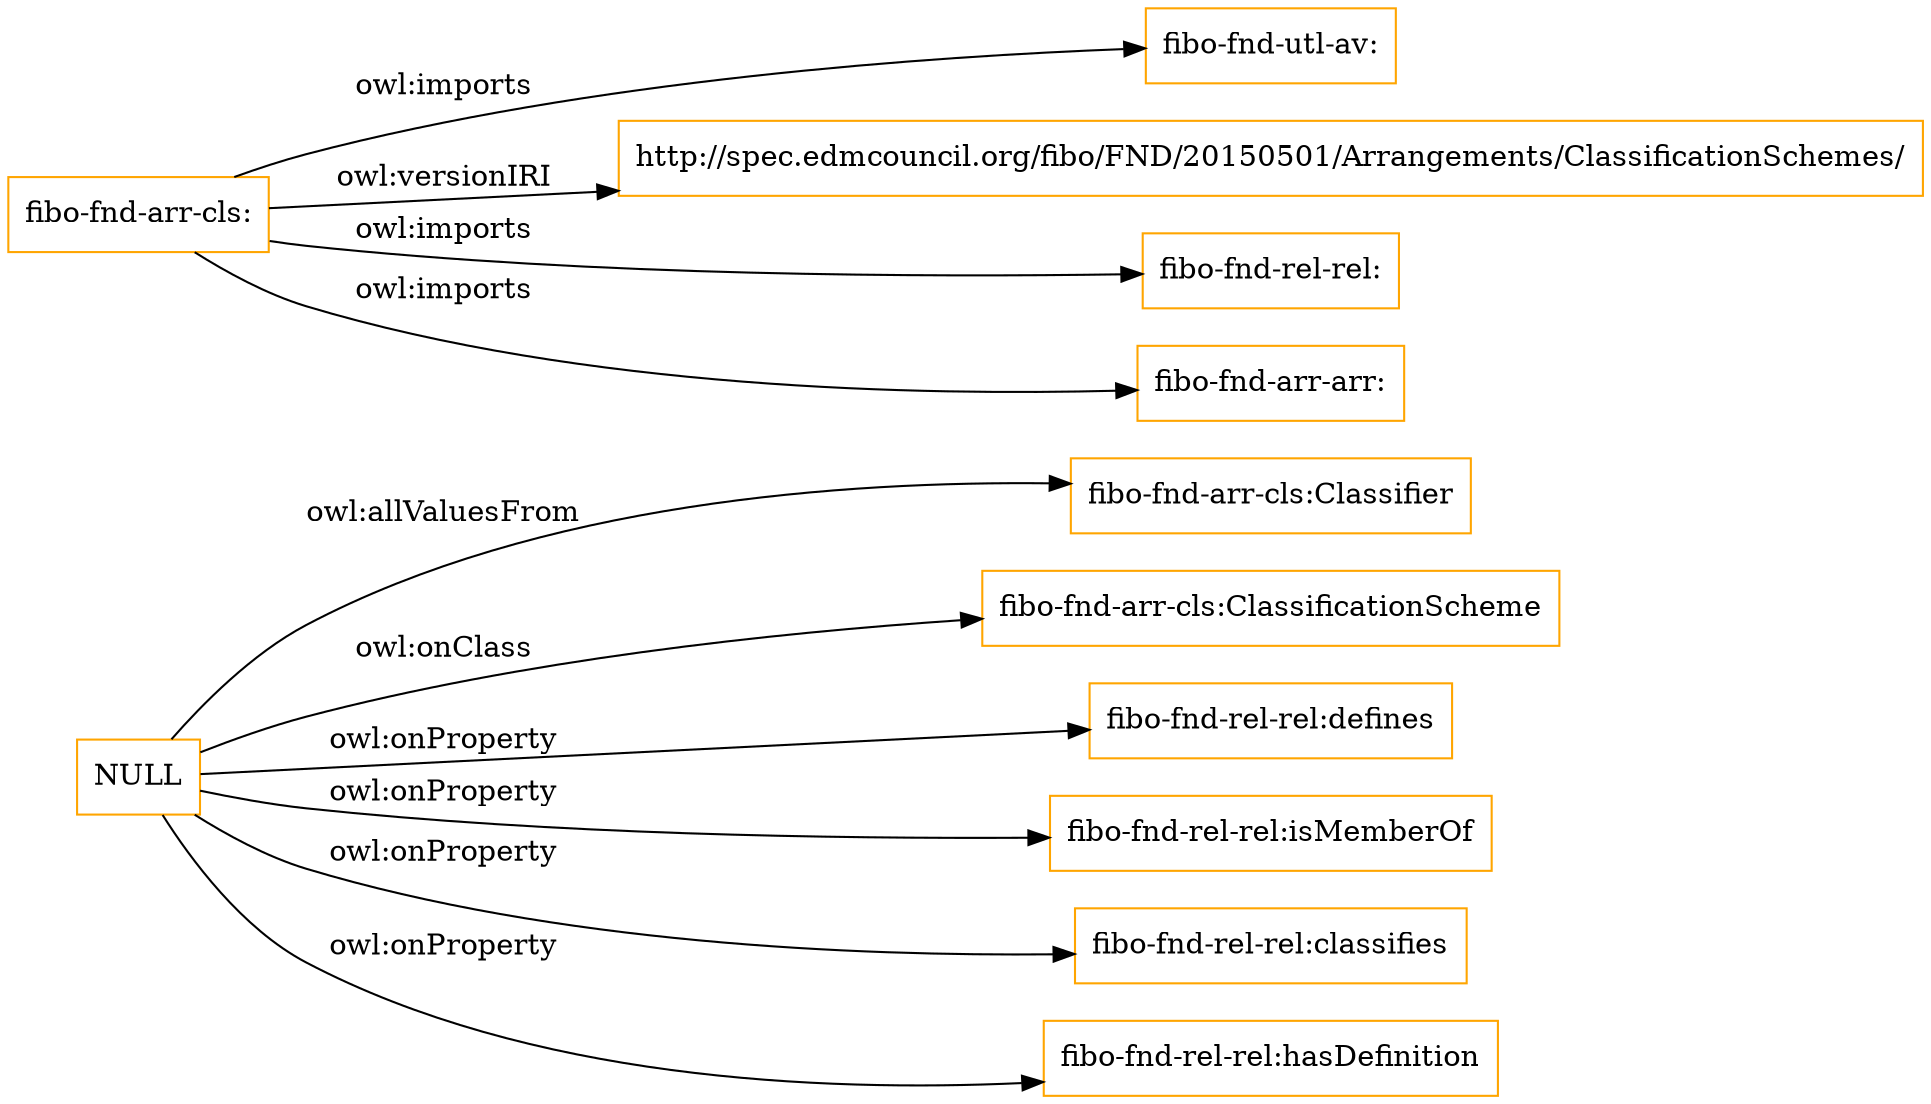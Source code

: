 digraph ar2dtool_diagram { 
rankdir=LR;
size="1501"
node [shape = rectangle, color="orange"]; "fibo-fnd-arr-cls:Classifier" "fibo-fnd-arr-cls:ClassificationScheme" ; /*classes style*/
	"NULL" -> "fibo-fnd-rel-rel:defines" [ label = "owl:onProperty" ];
	"NULL" -> "fibo-fnd-arr-cls:Classifier" [ label = "owl:allValuesFrom" ];
	"NULL" -> "fibo-fnd-rel-rel:isMemberOf" [ label = "owl:onProperty" ];
	"NULL" -> "fibo-fnd-rel-rel:classifies" [ label = "owl:onProperty" ];
	"NULL" -> "fibo-fnd-rel-rel:hasDefinition" [ label = "owl:onProperty" ];
	"NULL" -> "fibo-fnd-arr-cls:ClassificationScheme" [ label = "owl:onClass" ];
	"fibo-fnd-arr-cls:" -> "fibo-fnd-utl-av:" [ label = "owl:imports" ];
	"fibo-fnd-arr-cls:" -> "http://spec.edmcouncil.org/fibo/FND/20150501/Arrangements/ClassificationSchemes/" [ label = "owl:versionIRI" ];
	"fibo-fnd-arr-cls:" -> "fibo-fnd-rel-rel:" [ label = "owl:imports" ];
	"fibo-fnd-arr-cls:" -> "fibo-fnd-arr-arr:" [ label = "owl:imports" ];

}
